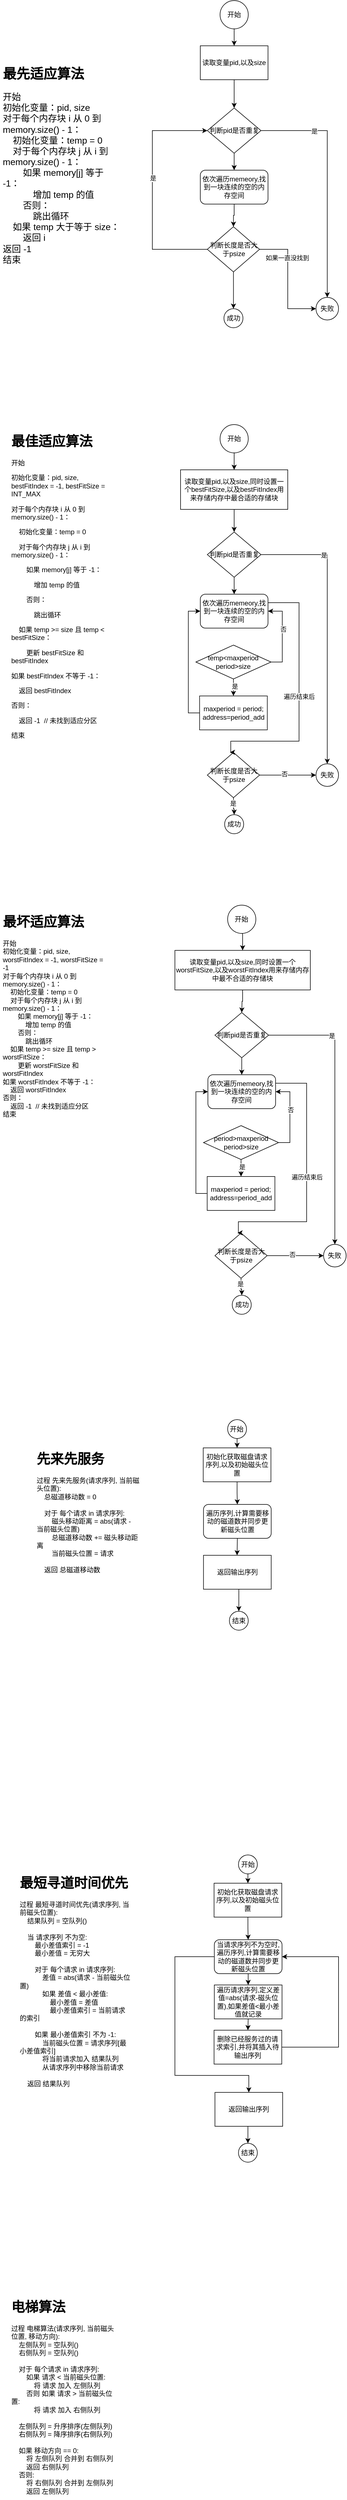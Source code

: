 <mxfile version="22.1.8" type="github">
  <diagram name="第 1 页" id="kE6YA1kqH45rm807MT5q">
    <mxGraphModel dx="1050" dy="565" grid="1" gridSize="10" guides="1" tooltips="1" connect="1" arrows="1" fold="1" page="1" pageScale="1" pageWidth="827" pageHeight="1169" math="0" shadow="0">
      <root>
        <mxCell id="0" />
        <mxCell id="1" parent="0" />
        <mxCell id="1HQhPPLRjaLAviWX8HrD-12" style="edgeStyle=orthogonalEdgeStyle;rounded=0;orthogonalLoop=1;jettySize=auto;html=1;exitX=0.5;exitY=1;exitDx=0;exitDy=0;entryX=0.5;entryY=0;entryDx=0;entryDy=0;" parent="1" source="1HQhPPLRjaLAviWX8HrD-3" target="1HQhPPLRjaLAviWX8HrD-5" edge="1">
          <mxGeometry relative="1" as="geometry" />
        </mxCell>
        <mxCell id="1HQhPPLRjaLAviWX8HrD-3" value="开始" style="ellipse;whiteSpace=wrap;html=1;aspect=fixed;" parent="1" vertex="1">
          <mxGeometry x="420" y="40" width="50" height="50" as="geometry" />
        </mxCell>
        <mxCell id="1HQhPPLRjaLAviWX8HrD-14" style="edgeStyle=orthogonalEdgeStyle;rounded=0;orthogonalLoop=1;jettySize=auto;html=1;exitX=1;exitY=0.5;exitDx=0;exitDy=0;entryX=0.5;entryY=0;entryDx=0;entryDy=0;" parent="1" source="1HQhPPLRjaLAviWX8HrD-16" target="1HQhPPLRjaLAviWX8HrD-8" edge="1">
          <mxGeometry relative="1" as="geometry">
            <mxPoint x="505" y="260" as="sourcePoint" />
          </mxGeometry>
        </mxCell>
        <mxCell id="1HQhPPLRjaLAviWX8HrD-15" value="是" style="edgeLabel;html=1;align=center;verticalAlign=middle;resizable=0;points=[];" parent="1HQhPPLRjaLAviWX8HrD-14" vertex="1" connectable="0">
          <mxGeometry x="-0.542" y="-1" relative="1" as="geometry">
            <mxPoint as="offset" />
          </mxGeometry>
        </mxCell>
        <mxCell id="1HQhPPLRjaLAviWX8HrD-13" style="edgeStyle=orthogonalEdgeStyle;rounded=0;orthogonalLoop=1;jettySize=auto;html=1;exitX=0.5;exitY=1;exitDx=0;exitDy=0;entryX=0.5;entryY=0;entryDx=0;entryDy=0;" parent="1" source="1HQhPPLRjaLAviWX8HrD-5" edge="1">
          <mxGeometry relative="1" as="geometry">
            <mxPoint x="445" y="230" as="targetPoint" />
          </mxGeometry>
        </mxCell>
        <mxCell id="1HQhPPLRjaLAviWX8HrD-5" value="读取变量pid,以及size" style="rounded=0;whiteSpace=wrap;html=1;" parent="1" vertex="1">
          <mxGeometry x="385" y="120" width="120" height="60" as="geometry" />
        </mxCell>
        <mxCell id="1HQhPPLRjaLAviWX8HrD-8" value="失败" style="ellipse;whiteSpace=wrap;html=1;aspect=fixed;" parent="1" vertex="1">
          <mxGeometry x="590" y="565" width="40" height="40" as="geometry" />
        </mxCell>
        <mxCell id="1HQhPPLRjaLAviWX8HrD-18" style="edgeStyle=orthogonalEdgeStyle;rounded=0;orthogonalLoop=1;jettySize=auto;html=1;exitX=0.5;exitY=1;exitDx=0;exitDy=0;entryX=0.5;entryY=0;entryDx=0;entryDy=0;" parent="1" source="1HQhPPLRjaLAviWX8HrD-16" target="1HQhPPLRjaLAviWX8HrD-17" edge="1">
          <mxGeometry relative="1" as="geometry" />
        </mxCell>
        <mxCell id="1HQhPPLRjaLAviWX8HrD-16" value="判断pid是否重复" style="rhombus;whiteSpace=wrap;html=1;" parent="1" vertex="1">
          <mxGeometry x="397.5" y="230" width="95" height="80" as="geometry" />
        </mxCell>
        <mxCell id="1HQhPPLRjaLAviWX8HrD-23" style="edgeStyle=orthogonalEdgeStyle;rounded=0;orthogonalLoop=1;jettySize=auto;html=1;exitX=0.5;exitY=1;exitDx=0;exitDy=0;entryX=0.5;entryY=0;entryDx=0;entryDy=0;" parent="1" source="1HQhPPLRjaLAviWX8HrD-17" target="1HQhPPLRjaLAviWX8HrD-19" edge="1">
          <mxGeometry relative="1" as="geometry" />
        </mxCell>
        <mxCell id="1HQhPPLRjaLAviWX8HrD-17" value="依次遍历memeory,找到一块连续的空的内存空间" style="rounded=1;whiteSpace=wrap;html=1;" parent="1" vertex="1">
          <mxGeometry x="385" y="340" width="120" height="60" as="geometry" />
        </mxCell>
        <mxCell id="1HQhPPLRjaLAviWX8HrD-20" style="edgeStyle=orthogonalEdgeStyle;rounded=0;orthogonalLoop=1;jettySize=auto;html=1;exitX=0;exitY=0.5;exitDx=0;exitDy=0;entryX=0;entryY=0.5;entryDx=0;entryDy=0;" parent="1" source="1HQhPPLRjaLAviWX8HrD-19" target="1HQhPPLRjaLAviWX8HrD-16" edge="1">
          <mxGeometry relative="1" as="geometry">
            <Array as="points">
              <mxPoint x="300" y="480" />
              <mxPoint x="300" y="270" />
            </Array>
          </mxGeometry>
        </mxCell>
        <mxCell id="1HQhPPLRjaLAviWX8HrD-22" value="是" style="edgeLabel;html=1;align=center;verticalAlign=middle;resizable=0;points=[];" parent="1HQhPPLRjaLAviWX8HrD-20" vertex="1" connectable="0">
          <mxGeometry x="0.104" y="-1" relative="1" as="geometry">
            <mxPoint as="offset" />
          </mxGeometry>
        </mxCell>
        <mxCell id="1HQhPPLRjaLAviWX8HrD-24" style="edgeStyle=orthogonalEdgeStyle;rounded=0;orthogonalLoop=1;jettySize=auto;html=1;exitX=0.5;exitY=1;exitDx=0;exitDy=0;" parent="1" source="1HQhPPLRjaLAviWX8HrD-19" target="1HQhPPLRjaLAviWX8HrD-25" edge="1">
          <mxGeometry relative="1" as="geometry">
            <mxPoint x="444" y="580" as="targetPoint" />
          </mxGeometry>
        </mxCell>
        <mxCell id="1HQhPPLRjaLAviWX8HrD-26" style="edgeStyle=orthogonalEdgeStyle;rounded=0;orthogonalLoop=1;jettySize=auto;html=1;exitX=1;exitY=0.5;exitDx=0;exitDy=0;entryX=0;entryY=0.5;entryDx=0;entryDy=0;" parent="1" source="1HQhPPLRjaLAviWX8HrD-19" target="1HQhPPLRjaLAviWX8HrD-8" edge="1">
          <mxGeometry relative="1" as="geometry" />
        </mxCell>
        <mxCell id="1HQhPPLRjaLAviWX8HrD-27" value="如果一直没找到" style="edgeLabel;html=1;align=center;verticalAlign=middle;resizable=0;points=[];" parent="1HQhPPLRjaLAviWX8HrD-26" vertex="1" connectable="0">
          <mxGeometry x="-0.366" y="-1" relative="1" as="geometry">
            <mxPoint as="offset" />
          </mxGeometry>
        </mxCell>
        <mxCell id="1HQhPPLRjaLAviWX8HrD-19" value="判断长度是否大于psize" style="rhombus;whiteSpace=wrap;html=1;" parent="1" vertex="1">
          <mxGeometry x="397.5" y="440" width="92.5" height="80" as="geometry" />
        </mxCell>
        <mxCell id="1HQhPPLRjaLAviWX8HrD-25" value="成功" style="ellipse;whiteSpace=wrap;html=1;aspect=fixed;" parent="1" vertex="1">
          <mxGeometry x="426.88" y="585" width="33.75" height="33.75" as="geometry" />
        </mxCell>
        <mxCell id="1HQhPPLRjaLAviWX8HrD-28" value="&lt;h1&gt;最先适应算法&lt;/h1&gt;&lt;div style=&quot;font-size: 16px;&quot;&gt;&lt;div style=&quot;&quot;&gt;&lt;font style=&quot;font-size: 16px;&quot;&gt;开始&lt;/font&gt;&lt;/div&gt;&lt;div style=&quot;&quot;&gt;&lt;font style=&quot;font-size: 16px;&quot;&gt;初始化变量：pid, size&lt;/font&gt;&lt;/div&gt;&lt;div style=&quot;&quot;&gt;&lt;font style=&quot;font-size: 16px;&quot;&gt;对于每个内存块 i 从 0 到 memory.size() - 1：&lt;/font&gt;&lt;/div&gt;&lt;div style=&quot;&quot;&gt;&lt;font style=&quot;font-size: 16px;&quot;&gt;&amp;nbsp; &amp;nbsp; 初始化变量：temp = 0&lt;/font&gt;&lt;/div&gt;&lt;div style=&quot;&quot;&gt;&lt;font style=&quot;font-size: 16px;&quot;&gt;&amp;nbsp; &amp;nbsp; 对于每个内存块 j 从 i 到 memory.size() - 1：&lt;/font&gt;&lt;/div&gt;&lt;div style=&quot;&quot;&gt;&lt;font style=&quot;font-size: 16px;&quot;&gt;&amp;nbsp; &amp;nbsp; &amp;nbsp; &amp;nbsp; 如果 memory[j] 等于 -1：&lt;/font&gt;&lt;/div&gt;&lt;div style=&quot;&quot;&gt;&lt;font style=&quot;font-size: 16px;&quot;&gt;&amp;nbsp; &amp;nbsp; &amp;nbsp; &amp;nbsp; &amp;nbsp; &amp;nbsp; 增加 temp 的值&lt;/font&gt;&lt;/div&gt;&lt;div style=&quot;&quot;&gt;&lt;font style=&quot;font-size: 16px;&quot;&gt;&amp;nbsp; &amp;nbsp; &amp;nbsp; &amp;nbsp; 否则：&lt;/font&gt;&lt;/div&gt;&lt;div style=&quot;&quot;&gt;&lt;font style=&quot;font-size: 16px;&quot;&gt;&amp;nbsp; &amp;nbsp; &amp;nbsp; &amp;nbsp; &amp;nbsp; &amp;nbsp; 跳出循环&lt;/font&gt;&lt;/div&gt;&lt;div style=&quot;&quot;&gt;&lt;font style=&quot;font-size: 16px;&quot;&gt;&amp;nbsp; &amp;nbsp; 如果 temp 大于等于 size：&lt;/font&gt;&lt;/div&gt;&lt;div style=&quot;&quot;&gt;&lt;font style=&quot;font-size: 16px;&quot;&gt;&amp;nbsp; &amp;nbsp; &amp;nbsp; &amp;nbsp; 返回 i&lt;/font&gt;&lt;/div&gt;&lt;div style=&quot;&quot;&gt;&lt;font style=&quot;font-size: 16px;&quot;&gt;返回 -1&lt;/font&gt;&lt;/div&gt;&lt;div style=&quot;&quot;&gt;&lt;font style=&quot;font-size: 16px;&quot;&gt;结束&lt;/font&gt;&lt;/div&gt;&lt;/div&gt;&lt;div style=&quot;font-size: 16px;&quot;&gt;&lt;br&gt;&lt;/div&gt;" style="text;html=1;strokeColor=none;fillColor=none;spacing=5;spacingTop=-20;whiteSpace=wrap;overflow=hidden;rounded=0;" parent="1" vertex="1">
          <mxGeometry x="30" y="150" width="220" height="390" as="geometry" />
        </mxCell>
        <mxCell id="mbZ_QFg-wYkAnnuhmmOM-2" value="&lt;h1&gt;最佳适应算法&lt;/h1&gt;&lt;p&gt;开始&lt;/p&gt;&lt;p&gt;初始化变量：pid, size, bestFitIndex = -1, bestFitSize = INT_MAX&lt;/p&gt;&lt;p&gt;对于每个内存块 i 从 0 到 memory.size() - 1：&lt;/p&gt;&lt;p&gt;&amp;nbsp; &amp;nbsp; 初始化变量：temp = 0&lt;/p&gt;&lt;p&gt;&amp;nbsp; &amp;nbsp; 对于每个内存块 j 从 i 到 memory.size() - 1：&lt;/p&gt;&lt;p&gt;&amp;nbsp; &amp;nbsp; &amp;nbsp; &amp;nbsp; 如果 memory[j] 等于 -1：&lt;/p&gt;&lt;p&gt;&amp;nbsp; &amp;nbsp; &amp;nbsp; &amp;nbsp; &amp;nbsp; &amp;nbsp; 增加 temp 的值&lt;/p&gt;&lt;p&gt;&amp;nbsp; &amp;nbsp; &amp;nbsp; &amp;nbsp; 否则：&lt;/p&gt;&lt;p&gt;&amp;nbsp; &amp;nbsp; &amp;nbsp; &amp;nbsp; &amp;nbsp; &amp;nbsp; 跳出循环&lt;/p&gt;&lt;p&gt;&amp;nbsp; &amp;nbsp; 如果 temp &amp;gt;= size 且 temp &amp;lt; bestFitSize：&lt;/p&gt;&lt;p&gt;&amp;nbsp; &amp;nbsp; &amp;nbsp; &amp;nbsp; 更新 bestFitSize 和 bestFitIndex&lt;/p&gt;&lt;p&gt;如果 bestFitIndex 不等于 -1：&lt;/p&gt;&lt;p&gt;&amp;nbsp; &amp;nbsp; 返回 bestFitIndex&lt;/p&gt;&lt;p&gt;否则：&lt;/p&gt;&lt;p&gt;&amp;nbsp; &amp;nbsp; 返回 -1&amp;nbsp; // 未找到适应分区&lt;/p&gt;&lt;p&gt;结束&lt;/p&gt;&lt;div&gt;&lt;br&gt;&lt;/div&gt;" style="text;html=1;strokeColor=none;fillColor=none;spacing=5;spacingTop=-20;whiteSpace=wrap;overflow=hidden;rounded=0;" vertex="1" parent="1">
          <mxGeometry x="45" y="800" width="190" height="580" as="geometry" />
        </mxCell>
        <mxCell id="mbZ_QFg-wYkAnnuhmmOM-3" style="edgeStyle=orthogonalEdgeStyle;rounded=0;orthogonalLoop=1;jettySize=auto;html=1;exitX=0.5;exitY=1;exitDx=0;exitDy=0;entryX=0.5;entryY=0;entryDx=0;entryDy=0;" edge="1" parent="1" source="mbZ_QFg-wYkAnnuhmmOM-4" target="mbZ_QFg-wYkAnnuhmmOM-8">
          <mxGeometry relative="1" as="geometry" />
        </mxCell>
        <mxCell id="mbZ_QFg-wYkAnnuhmmOM-4" value="开始" style="ellipse;whiteSpace=wrap;html=1;aspect=fixed;" vertex="1" parent="1">
          <mxGeometry x="420" y="790" width="50" height="50" as="geometry" />
        </mxCell>
        <mxCell id="mbZ_QFg-wYkAnnuhmmOM-5" style="edgeStyle=orthogonalEdgeStyle;rounded=0;orthogonalLoop=1;jettySize=auto;html=1;exitX=1;exitY=0.5;exitDx=0;exitDy=0;entryX=0.5;entryY=0;entryDx=0;entryDy=0;" edge="1" parent="1" source="mbZ_QFg-wYkAnnuhmmOM-11" target="mbZ_QFg-wYkAnnuhmmOM-9">
          <mxGeometry relative="1" as="geometry">
            <mxPoint x="505" y="1010" as="sourcePoint" />
          </mxGeometry>
        </mxCell>
        <mxCell id="mbZ_QFg-wYkAnnuhmmOM-6" value="是" style="edgeLabel;html=1;align=center;verticalAlign=middle;resizable=0;points=[];" vertex="1" connectable="0" parent="mbZ_QFg-wYkAnnuhmmOM-5">
          <mxGeometry x="-0.542" y="-1" relative="1" as="geometry">
            <mxPoint as="offset" />
          </mxGeometry>
        </mxCell>
        <mxCell id="mbZ_QFg-wYkAnnuhmmOM-7" style="edgeStyle=orthogonalEdgeStyle;rounded=0;orthogonalLoop=1;jettySize=auto;html=1;exitX=0.5;exitY=1;exitDx=0;exitDy=0;entryX=0.5;entryY=0;entryDx=0;entryDy=0;" edge="1" parent="1" source="mbZ_QFg-wYkAnnuhmmOM-8">
          <mxGeometry relative="1" as="geometry">
            <mxPoint x="445" y="980" as="targetPoint" />
          </mxGeometry>
        </mxCell>
        <mxCell id="mbZ_QFg-wYkAnnuhmmOM-8" value="读取变量pid,以及size,同时设置一个bestFitSize,以及bestFitIndex用来存储内存中最合适的存储块" style="rounded=0;whiteSpace=wrap;html=1;" vertex="1" parent="1">
          <mxGeometry x="350" y="870" width="190" height="70" as="geometry" />
        </mxCell>
        <mxCell id="mbZ_QFg-wYkAnnuhmmOM-9" value="失败" style="ellipse;whiteSpace=wrap;html=1;aspect=fixed;" vertex="1" parent="1">
          <mxGeometry x="590" y="1390" width="40" height="40" as="geometry" />
        </mxCell>
        <mxCell id="mbZ_QFg-wYkAnnuhmmOM-10" style="edgeStyle=orthogonalEdgeStyle;rounded=0;orthogonalLoop=1;jettySize=auto;html=1;exitX=0.5;exitY=1;exitDx=0;exitDy=0;entryX=0.5;entryY=0;entryDx=0;entryDy=0;" edge="1" parent="1" source="mbZ_QFg-wYkAnnuhmmOM-11" target="mbZ_QFg-wYkAnnuhmmOM-13">
          <mxGeometry relative="1" as="geometry" />
        </mxCell>
        <mxCell id="mbZ_QFg-wYkAnnuhmmOM-11" value="判断pid是否重复" style="rhombus;whiteSpace=wrap;html=1;" vertex="1" parent="1">
          <mxGeometry x="397.5" y="980" width="95" height="80" as="geometry" />
        </mxCell>
        <mxCell id="mbZ_QFg-wYkAnnuhmmOM-13" value="依次遍历memeory,找到一块连续的空的内存空间" style="rounded=1;whiteSpace=wrap;html=1;" vertex="1" parent="1">
          <mxGeometry x="385" y="1090" width="120" height="60" as="geometry" />
        </mxCell>
        <mxCell id="mbZ_QFg-wYkAnnuhmmOM-16" style="edgeStyle=orthogonalEdgeStyle;rounded=0;orthogonalLoop=1;jettySize=auto;html=1;exitX=0.5;exitY=1;exitDx=0;exitDy=0;" edge="1" parent="1" source="mbZ_QFg-wYkAnnuhmmOM-19" target="mbZ_QFg-wYkAnnuhmmOM-20">
          <mxGeometry relative="1" as="geometry">
            <mxPoint x="444" y="1405" as="targetPoint" />
          </mxGeometry>
        </mxCell>
        <mxCell id="mbZ_QFg-wYkAnnuhmmOM-35" value="是" style="edgeLabel;html=1;align=center;verticalAlign=middle;resizable=0;points=[];" vertex="1" connectable="0" parent="mbZ_QFg-wYkAnnuhmmOM-16">
          <mxGeometry x="-0.36" y="-1" relative="1" as="geometry">
            <mxPoint as="offset" />
          </mxGeometry>
        </mxCell>
        <mxCell id="mbZ_QFg-wYkAnnuhmmOM-17" style="edgeStyle=orthogonalEdgeStyle;rounded=0;orthogonalLoop=1;jettySize=auto;html=1;exitX=1;exitY=0.5;exitDx=0;exitDy=0;entryX=0;entryY=0.5;entryDx=0;entryDy=0;" edge="1" parent="1" source="mbZ_QFg-wYkAnnuhmmOM-19" target="mbZ_QFg-wYkAnnuhmmOM-9">
          <mxGeometry relative="1" as="geometry" />
        </mxCell>
        <mxCell id="mbZ_QFg-wYkAnnuhmmOM-34" value="否" style="edgeLabel;html=1;align=center;verticalAlign=middle;resizable=0;points=[];" vertex="1" connectable="0" parent="mbZ_QFg-wYkAnnuhmmOM-17">
          <mxGeometry x="-0.124" y="2" relative="1" as="geometry">
            <mxPoint as="offset" />
          </mxGeometry>
        </mxCell>
        <mxCell id="mbZ_QFg-wYkAnnuhmmOM-19" value="判断长度是否大于psize" style="rhombus;whiteSpace=wrap;html=1;" vertex="1" parent="1">
          <mxGeometry x="397.5" y="1370" width="92.5" height="80" as="geometry" />
        </mxCell>
        <mxCell id="mbZ_QFg-wYkAnnuhmmOM-20" value="成功" style="ellipse;whiteSpace=wrap;html=1;aspect=fixed;" vertex="1" parent="1">
          <mxGeometry x="428.12" y="1480" width="33.75" height="33.75" as="geometry" />
        </mxCell>
        <mxCell id="mbZ_QFg-wYkAnnuhmmOM-25" style="edgeStyle=orthogonalEdgeStyle;rounded=0;orthogonalLoop=1;jettySize=auto;html=1;exitX=0.5;exitY=1;exitDx=0;exitDy=0;entryX=0.5;entryY=0;entryDx=0;entryDy=0;" edge="1" parent="1" source="mbZ_QFg-wYkAnnuhmmOM-21" target="mbZ_QFg-wYkAnnuhmmOM-23">
          <mxGeometry relative="1" as="geometry" />
        </mxCell>
        <mxCell id="mbZ_QFg-wYkAnnuhmmOM-27" value="是" style="edgeLabel;html=1;align=center;verticalAlign=middle;resizable=0;points=[];" vertex="1" connectable="0" parent="mbZ_QFg-wYkAnnuhmmOM-25">
          <mxGeometry x="-0.147" y="2" relative="1" as="geometry">
            <mxPoint as="offset" />
          </mxGeometry>
        </mxCell>
        <mxCell id="mbZ_QFg-wYkAnnuhmmOM-28" style="edgeStyle=orthogonalEdgeStyle;rounded=0;orthogonalLoop=1;jettySize=auto;html=1;exitX=1;exitY=0.5;exitDx=0;exitDy=0;entryX=1;entryY=0.5;entryDx=0;entryDy=0;" edge="1" parent="1" source="mbZ_QFg-wYkAnnuhmmOM-21" target="mbZ_QFg-wYkAnnuhmmOM-13">
          <mxGeometry relative="1" as="geometry" />
        </mxCell>
        <mxCell id="mbZ_QFg-wYkAnnuhmmOM-29" value="否" style="edgeLabel;html=1;align=center;verticalAlign=middle;resizable=0;points=[];" vertex="1" connectable="0" parent="mbZ_QFg-wYkAnnuhmmOM-28">
          <mxGeometry x="0.156" y="-1" relative="1" as="geometry">
            <mxPoint as="offset" />
          </mxGeometry>
        </mxCell>
        <mxCell id="mbZ_QFg-wYkAnnuhmmOM-21" value="temp&amp;lt;maxperiod&lt;br&gt;period&amp;gt;size" style="rhombus;whiteSpace=wrap;html=1;" vertex="1" parent="1">
          <mxGeometry x="377.2" y="1180" width="133.12" height="60" as="geometry" />
        </mxCell>
        <mxCell id="mbZ_QFg-wYkAnnuhmmOM-26" style="edgeStyle=orthogonalEdgeStyle;rounded=0;orthogonalLoop=1;jettySize=auto;html=1;exitX=0;exitY=0.5;exitDx=0;exitDy=0;entryX=0;entryY=0.5;entryDx=0;entryDy=0;" edge="1" parent="1" source="mbZ_QFg-wYkAnnuhmmOM-23" target="mbZ_QFg-wYkAnnuhmmOM-13">
          <mxGeometry relative="1" as="geometry" />
        </mxCell>
        <mxCell id="mbZ_QFg-wYkAnnuhmmOM-23" value="maxperiod = period;&lt;br&gt;address=period_add" style="rounded=0;whiteSpace=wrap;html=1;" vertex="1" parent="1">
          <mxGeometry x="383.75" y="1270" width="120" height="60" as="geometry" />
        </mxCell>
        <mxCell id="mbZ_QFg-wYkAnnuhmmOM-30" style="edgeStyle=orthogonalEdgeStyle;rounded=0;orthogonalLoop=1;jettySize=auto;html=1;exitX=1;exitY=0.25;exitDx=0;exitDy=0;entryX=0.433;entryY=-0.002;entryDx=0;entryDy=0;entryPerimeter=0;" edge="1" parent="1" source="mbZ_QFg-wYkAnnuhmmOM-13" target="mbZ_QFg-wYkAnnuhmmOM-19">
          <mxGeometry relative="1" as="geometry">
            <Array as="points">
              <mxPoint x="560" y="1105" />
              <mxPoint x="560" y="1350" />
              <mxPoint x="439" y="1350" />
            </Array>
          </mxGeometry>
        </mxCell>
        <mxCell id="mbZ_QFg-wYkAnnuhmmOM-31" value="遍历结束后" style="edgeLabel;html=1;align=center;verticalAlign=middle;resizable=0;points=[];" vertex="1" connectable="0" parent="mbZ_QFg-wYkAnnuhmmOM-30">
          <mxGeometry x="-0.003" relative="1" as="geometry">
            <mxPoint as="offset" />
          </mxGeometry>
        </mxCell>
        <mxCell id="mbZ_QFg-wYkAnnuhmmOM-37" value="&lt;h1&gt;最坏适应算法&lt;/h1&gt;&lt;div&gt;&lt;div&gt;开始&lt;/div&gt;&lt;div&gt;初始化变量：pid, size, worstFitIndex = -1, worstFitSize = -1&lt;/div&gt;&lt;div&gt;对于每个内存块 i 从 0 到 memory.size() - 1：&lt;/div&gt;&lt;div&gt;&amp;nbsp; &amp;nbsp; 初始化变量：temp = 0&lt;/div&gt;&lt;div&gt;&amp;nbsp; &amp;nbsp; 对于每个内存块 j 从 i 到 memory.size() - 1：&lt;/div&gt;&lt;div&gt;&amp;nbsp; &amp;nbsp; &amp;nbsp; &amp;nbsp; 如果 memory[j] 等于 -1：&lt;/div&gt;&lt;div&gt;&amp;nbsp; &amp;nbsp; &amp;nbsp; &amp;nbsp; &amp;nbsp; &amp;nbsp; 增加 temp 的值&lt;/div&gt;&lt;div&gt;&amp;nbsp; &amp;nbsp; &amp;nbsp; &amp;nbsp; 否则：&lt;/div&gt;&lt;div&gt;&amp;nbsp; &amp;nbsp; &amp;nbsp; &amp;nbsp; &amp;nbsp; &amp;nbsp; 跳出循环&lt;/div&gt;&lt;div&gt;&amp;nbsp; &amp;nbsp; 如果 temp &amp;gt;= size 且 temp &amp;gt; worstFitSize：&lt;/div&gt;&lt;div&gt;&amp;nbsp; &amp;nbsp; &amp;nbsp; &amp;nbsp; 更新 worstFitSize 和 worstFitIndex&lt;/div&gt;&lt;div&gt;如果 worstFitIndex 不等于 -1：&lt;/div&gt;&lt;div&gt;&amp;nbsp; &amp;nbsp; 返回 worstFitIndex&lt;/div&gt;&lt;div&gt;否则：&lt;/div&gt;&lt;div&gt;&amp;nbsp; &amp;nbsp; 返回 -1&amp;nbsp; // 未找到适应分区&lt;/div&gt;&lt;div&gt;结束&lt;/div&gt;&lt;/div&gt;&lt;div&gt;&lt;br&gt;&lt;/div&gt;" style="text;html=1;strokeColor=none;fillColor=none;spacing=5;spacingTop=-20;whiteSpace=wrap;overflow=hidden;rounded=0;" vertex="1" parent="1">
          <mxGeometry x="30" y="1650" width="190" height="380" as="geometry" />
        </mxCell>
        <mxCell id="mbZ_QFg-wYkAnnuhmmOM-38" style="edgeStyle=orthogonalEdgeStyle;rounded=0;orthogonalLoop=1;jettySize=auto;html=1;exitX=0.5;exitY=1;exitDx=0;exitDy=0;entryX=0.5;entryY=0;entryDx=0;entryDy=0;" edge="1" parent="1" source="mbZ_QFg-wYkAnnuhmmOM-39" target="mbZ_QFg-wYkAnnuhmmOM-43">
          <mxGeometry relative="1" as="geometry" />
        </mxCell>
        <mxCell id="mbZ_QFg-wYkAnnuhmmOM-39" value="开始" style="ellipse;whiteSpace=wrap;html=1;aspect=fixed;" vertex="1" parent="1">
          <mxGeometry x="433.46" y="1640" width="50" height="50" as="geometry" />
        </mxCell>
        <mxCell id="mbZ_QFg-wYkAnnuhmmOM-40" style="edgeStyle=orthogonalEdgeStyle;rounded=0;orthogonalLoop=1;jettySize=auto;html=1;exitX=1;exitY=0.5;exitDx=0;exitDy=0;entryX=0.5;entryY=0;entryDx=0;entryDy=0;" edge="1" parent="1" source="mbZ_QFg-wYkAnnuhmmOM-46" target="mbZ_QFg-wYkAnnuhmmOM-44">
          <mxGeometry relative="1" as="geometry">
            <mxPoint x="518.46" y="1860" as="sourcePoint" />
          </mxGeometry>
        </mxCell>
        <mxCell id="mbZ_QFg-wYkAnnuhmmOM-41" value="是" style="edgeLabel;html=1;align=center;verticalAlign=middle;resizable=0;points=[];" vertex="1" connectable="0" parent="mbZ_QFg-wYkAnnuhmmOM-40">
          <mxGeometry x="-0.542" y="-1" relative="1" as="geometry">
            <mxPoint as="offset" />
          </mxGeometry>
        </mxCell>
        <mxCell id="mbZ_QFg-wYkAnnuhmmOM-42" style="edgeStyle=orthogonalEdgeStyle;rounded=0;orthogonalLoop=1;jettySize=auto;html=1;exitX=0.5;exitY=1;exitDx=0;exitDy=0;entryX=0.5;entryY=0;entryDx=0;entryDy=0;" edge="1" parent="1" source="mbZ_QFg-wYkAnnuhmmOM-43">
          <mxGeometry relative="1" as="geometry">
            <mxPoint x="458.46" y="1830" as="targetPoint" />
          </mxGeometry>
        </mxCell>
        <mxCell id="mbZ_QFg-wYkAnnuhmmOM-43" value="读取变量pid,以及size,同时设置一个worstFitSize,以及worstFitIndex用来存储内存中最不合适的存储块" style="rounded=0;whiteSpace=wrap;html=1;" vertex="1" parent="1">
          <mxGeometry x="340" y="1720" width="240" height="70" as="geometry" />
        </mxCell>
        <mxCell id="mbZ_QFg-wYkAnnuhmmOM-44" value="失败" style="ellipse;whiteSpace=wrap;html=1;aspect=fixed;" vertex="1" parent="1">
          <mxGeometry x="603.46" y="2240" width="40" height="40" as="geometry" />
        </mxCell>
        <mxCell id="mbZ_QFg-wYkAnnuhmmOM-45" style="edgeStyle=orthogonalEdgeStyle;rounded=0;orthogonalLoop=1;jettySize=auto;html=1;exitX=0.5;exitY=1;exitDx=0;exitDy=0;entryX=0.5;entryY=0;entryDx=0;entryDy=0;" edge="1" parent="1" source="mbZ_QFg-wYkAnnuhmmOM-46" target="mbZ_QFg-wYkAnnuhmmOM-47">
          <mxGeometry relative="1" as="geometry" />
        </mxCell>
        <mxCell id="mbZ_QFg-wYkAnnuhmmOM-46" value="判断pid是否重复" style="rhombus;whiteSpace=wrap;html=1;" vertex="1" parent="1">
          <mxGeometry x="410.96" y="1830" width="95" height="80" as="geometry" />
        </mxCell>
        <mxCell id="mbZ_QFg-wYkAnnuhmmOM-47" value="依次遍历memeory,找到一块连续的空的内存空间" style="rounded=1;whiteSpace=wrap;html=1;" vertex="1" parent="1">
          <mxGeometry x="398.46" y="1940" width="120" height="60" as="geometry" />
        </mxCell>
        <mxCell id="mbZ_QFg-wYkAnnuhmmOM-48" style="edgeStyle=orthogonalEdgeStyle;rounded=0;orthogonalLoop=1;jettySize=auto;html=1;exitX=0.5;exitY=1;exitDx=0;exitDy=0;" edge="1" parent="1" source="mbZ_QFg-wYkAnnuhmmOM-52" target="mbZ_QFg-wYkAnnuhmmOM-53">
          <mxGeometry relative="1" as="geometry">
            <mxPoint x="457.46" y="2255" as="targetPoint" />
          </mxGeometry>
        </mxCell>
        <mxCell id="mbZ_QFg-wYkAnnuhmmOM-49" value="是" style="edgeLabel;html=1;align=center;verticalAlign=middle;resizable=0;points=[];" vertex="1" connectable="0" parent="mbZ_QFg-wYkAnnuhmmOM-48">
          <mxGeometry x="-0.36" y="-1" relative="1" as="geometry">
            <mxPoint as="offset" />
          </mxGeometry>
        </mxCell>
        <mxCell id="mbZ_QFg-wYkAnnuhmmOM-50" style="edgeStyle=orthogonalEdgeStyle;rounded=0;orthogonalLoop=1;jettySize=auto;html=1;exitX=1;exitY=0.5;exitDx=0;exitDy=0;entryX=0;entryY=0.5;entryDx=0;entryDy=0;" edge="1" parent="1" source="mbZ_QFg-wYkAnnuhmmOM-52" target="mbZ_QFg-wYkAnnuhmmOM-44">
          <mxGeometry relative="1" as="geometry" />
        </mxCell>
        <mxCell id="mbZ_QFg-wYkAnnuhmmOM-51" value="否" style="edgeLabel;html=1;align=center;verticalAlign=middle;resizable=0;points=[];" vertex="1" connectable="0" parent="mbZ_QFg-wYkAnnuhmmOM-50">
          <mxGeometry x="-0.124" y="2" relative="1" as="geometry">
            <mxPoint as="offset" />
          </mxGeometry>
        </mxCell>
        <mxCell id="mbZ_QFg-wYkAnnuhmmOM-52" value="判断长度是否大于psize" style="rhombus;whiteSpace=wrap;html=1;" vertex="1" parent="1">
          <mxGeometry x="410.96" y="2220" width="92.5" height="80" as="geometry" />
        </mxCell>
        <mxCell id="mbZ_QFg-wYkAnnuhmmOM-53" value="成功" style="ellipse;whiteSpace=wrap;html=1;aspect=fixed;" vertex="1" parent="1">
          <mxGeometry x="441.58" y="2330" width="33.75" height="33.75" as="geometry" />
        </mxCell>
        <mxCell id="mbZ_QFg-wYkAnnuhmmOM-54" style="edgeStyle=orthogonalEdgeStyle;rounded=0;orthogonalLoop=1;jettySize=auto;html=1;exitX=0.5;exitY=1;exitDx=0;exitDy=0;entryX=0.5;entryY=0;entryDx=0;entryDy=0;" edge="1" parent="1" source="mbZ_QFg-wYkAnnuhmmOM-58" target="mbZ_QFg-wYkAnnuhmmOM-60">
          <mxGeometry relative="1" as="geometry" />
        </mxCell>
        <mxCell id="mbZ_QFg-wYkAnnuhmmOM-55" value="是" style="edgeLabel;html=1;align=center;verticalAlign=middle;resizable=0;points=[];" vertex="1" connectable="0" parent="mbZ_QFg-wYkAnnuhmmOM-54">
          <mxGeometry x="-0.147" y="2" relative="1" as="geometry">
            <mxPoint as="offset" />
          </mxGeometry>
        </mxCell>
        <mxCell id="mbZ_QFg-wYkAnnuhmmOM-56" style="edgeStyle=orthogonalEdgeStyle;rounded=0;orthogonalLoop=1;jettySize=auto;html=1;exitX=1;exitY=0.5;exitDx=0;exitDy=0;entryX=1;entryY=0.5;entryDx=0;entryDy=0;" edge="1" parent="1" source="mbZ_QFg-wYkAnnuhmmOM-58" target="mbZ_QFg-wYkAnnuhmmOM-47">
          <mxGeometry relative="1" as="geometry" />
        </mxCell>
        <mxCell id="mbZ_QFg-wYkAnnuhmmOM-57" value="否" style="edgeLabel;html=1;align=center;verticalAlign=middle;resizable=0;points=[];" vertex="1" connectable="0" parent="mbZ_QFg-wYkAnnuhmmOM-56">
          <mxGeometry x="0.156" y="-1" relative="1" as="geometry">
            <mxPoint as="offset" />
          </mxGeometry>
        </mxCell>
        <mxCell id="mbZ_QFg-wYkAnnuhmmOM-58" value="period&amp;gt;maxperiod&lt;br&gt;period&amp;gt;size" style="rhombus;whiteSpace=wrap;html=1;" vertex="1" parent="1">
          <mxGeometry x="390.66" y="2030" width="133.12" height="60" as="geometry" />
        </mxCell>
        <mxCell id="mbZ_QFg-wYkAnnuhmmOM-59" style="edgeStyle=orthogonalEdgeStyle;rounded=0;orthogonalLoop=1;jettySize=auto;html=1;exitX=0;exitY=0.5;exitDx=0;exitDy=0;entryX=0;entryY=0.5;entryDx=0;entryDy=0;" edge="1" parent="1" source="mbZ_QFg-wYkAnnuhmmOM-60" target="mbZ_QFg-wYkAnnuhmmOM-47">
          <mxGeometry relative="1" as="geometry" />
        </mxCell>
        <mxCell id="mbZ_QFg-wYkAnnuhmmOM-60" value="maxperiod = period;&lt;br&gt;address=period_add" style="rounded=0;whiteSpace=wrap;html=1;" vertex="1" parent="1">
          <mxGeometry x="397.21" y="2120" width="120" height="60" as="geometry" />
        </mxCell>
        <mxCell id="mbZ_QFg-wYkAnnuhmmOM-61" style="edgeStyle=orthogonalEdgeStyle;rounded=0;orthogonalLoop=1;jettySize=auto;html=1;exitX=1;exitY=0.25;exitDx=0;exitDy=0;entryX=0.433;entryY=-0.002;entryDx=0;entryDy=0;entryPerimeter=0;" edge="1" parent="1" source="mbZ_QFg-wYkAnnuhmmOM-47" target="mbZ_QFg-wYkAnnuhmmOM-52">
          <mxGeometry relative="1" as="geometry">
            <Array as="points">
              <mxPoint x="573.46" y="1955" />
              <mxPoint x="573.46" y="2200" />
              <mxPoint x="452.46" y="2200" />
            </Array>
          </mxGeometry>
        </mxCell>
        <mxCell id="mbZ_QFg-wYkAnnuhmmOM-62" value="遍历结束后" style="edgeLabel;html=1;align=center;verticalAlign=middle;resizable=0;points=[];" vertex="1" connectable="0" parent="mbZ_QFg-wYkAnnuhmmOM-61">
          <mxGeometry x="-0.003" relative="1" as="geometry">
            <mxPoint as="offset" />
          </mxGeometry>
        </mxCell>
        <mxCell id="mbZ_QFg-wYkAnnuhmmOM-63" value="&lt;h1&gt;最短寻道时间优先&lt;/h1&gt;&lt;div&gt;&lt;div&gt;过程 最短寻道时间优先(请求序列, 当前磁头位置):&lt;/div&gt;&lt;div&gt;&amp;nbsp; &amp;nbsp; 结果队列 = 空队列()&lt;/div&gt;&lt;div&gt;&lt;br&gt;&lt;/div&gt;&lt;div&gt;&amp;nbsp; &amp;nbsp; 当 请求序列 不为空:&lt;/div&gt;&lt;div&gt;&amp;nbsp; &amp;nbsp; &amp;nbsp; &amp;nbsp; 最小差值索引 = -1&lt;/div&gt;&lt;div&gt;&amp;nbsp; &amp;nbsp; &amp;nbsp; &amp;nbsp; 最小差值 = 无穷大&lt;/div&gt;&lt;div&gt;&lt;br&gt;&lt;/div&gt;&lt;div&gt;&amp;nbsp; &amp;nbsp; &amp;nbsp; &amp;nbsp; 对于 每个请求 in 请求序列:&lt;/div&gt;&lt;div&gt;&amp;nbsp; &amp;nbsp; &amp;nbsp; &amp;nbsp; &amp;nbsp; &amp;nbsp; 差值 = abs(请求 - 当前磁头位置)&lt;/div&gt;&lt;div&gt;&amp;nbsp; &amp;nbsp; &amp;nbsp; &amp;nbsp; &amp;nbsp; &amp;nbsp; 如果 差值 &amp;lt; 最小差值:&lt;/div&gt;&lt;div&gt;&amp;nbsp; &amp;nbsp; &amp;nbsp; &amp;nbsp; &amp;nbsp; &amp;nbsp; &amp;nbsp; &amp;nbsp; 最小差值 = 差值&lt;/div&gt;&lt;div&gt;&amp;nbsp; &amp;nbsp; &amp;nbsp; &amp;nbsp; &amp;nbsp; &amp;nbsp; &amp;nbsp; &amp;nbsp; 最小差值索引 = 当前请求的索引&lt;/div&gt;&lt;div&gt;&lt;br&gt;&lt;/div&gt;&lt;div&gt;&amp;nbsp; &amp;nbsp; &amp;nbsp; &amp;nbsp; 如果 最小差值索引 不为 -1:&lt;/div&gt;&lt;div&gt;&amp;nbsp; &amp;nbsp; &amp;nbsp; &amp;nbsp; &amp;nbsp; &amp;nbsp; 当前磁头位置 = 请求序列[最小差值索引]&lt;/div&gt;&lt;div&gt;&amp;nbsp; &amp;nbsp; &amp;nbsp; &amp;nbsp; &amp;nbsp; &amp;nbsp; 将当前请求加入 结果队列&lt;/div&gt;&lt;div&gt;&amp;nbsp; &amp;nbsp; &amp;nbsp; &amp;nbsp; &amp;nbsp; &amp;nbsp; 从请求序列中移除当前请求&lt;/div&gt;&lt;div&gt;&lt;br&gt;&lt;/div&gt;&lt;div&gt;&amp;nbsp; &amp;nbsp; 返回 结果队列&lt;/div&gt;&lt;/div&gt;&lt;div&gt;&lt;br&gt;&lt;/div&gt;&lt;div&gt;&lt;br&gt;&lt;/div&gt;" style="text;html=1;strokeColor=none;fillColor=none;spacing=5;spacingTop=-20;whiteSpace=wrap;overflow=hidden;rounded=0;" vertex="1" parent="1">
          <mxGeometry x="60" y="3350" width="205" height="400" as="geometry" />
        </mxCell>
        <mxCell id="mbZ_QFg-wYkAnnuhmmOM-70" style="edgeStyle=orthogonalEdgeStyle;rounded=0;orthogonalLoop=1;jettySize=auto;html=1;exitX=0.5;exitY=1;exitDx=0;exitDy=0;entryX=0.5;entryY=0;entryDx=0;entryDy=0;" edge="1" parent="1" source="mbZ_QFg-wYkAnnuhmmOM-64" target="mbZ_QFg-wYkAnnuhmmOM-65">
          <mxGeometry relative="1" as="geometry" />
        </mxCell>
        <mxCell id="mbZ_QFg-wYkAnnuhmmOM-64" value="开始" style="ellipse;whiteSpace=wrap;html=1;aspect=fixed;" vertex="1" parent="1">
          <mxGeometry x="433.46" y="2550" width="33.46" height="33.46" as="geometry" />
        </mxCell>
        <mxCell id="mbZ_QFg-wYkAnnuhmmOM-71" style="edgeStyle=orthogonalEdgeStyle;rounded=0;orthogonalLoop=1;jettySize=auto;html=1;exitX=0.5;exitY=1;exitDx=0;exitDy=0;entryX=0.5;entryY=0;entryDx=0;entryDy=0;" edge="1" parent="1" source="mbZ_QFg-wYkAnnuhmmOM-65" target="mbZ_QFg-wYkAnnuhmmOM-66">
          <mxGeometry relative="1" as="geometry" />
        </mxCell>
        <mxCell id="mbZ_QFg-wYkAnnuhmmOM-65" value="初始化获取磁盘请求序列,以及初始磁头位置" style="rounded=0;whiteSpace=wrap;html=1;" vertex="1" parent="1">
          <mxGeometry x="390.19" y="2600" width="120" height="60" as="geometry" />
        </mxCell>
        <mxCell id="mbZ_QFg-wYkAnnuhmmOM-72" style="edgeStyle=orthogonalEdgeStyle;rounded=0;orthogonalLoop=1;jettySize=auto;html=1;exitX=0.5;exitY=1;exitDx=0;exitDy=0;entryX=0.5;entryY=0;entryDx=0;entryDy=0;" edge="1" parent="1" source="mbZ_QFg-wYkAnnuhmmOM-66">
          <mxGeometry relative="1" as="geometry">
            <mxPoint x="450.19" y="2790" as="targetPoint" />
          </mxGeometry>
        </mxCell>
        <mxCell id="mbZ_QFg-wYkAnnuhmmOM-66" value="遍历序列,计算需要移动的磁道数并同步更新磁头位置" style="rounded=1;whiteSpace=wrap;html=1;" vertex="1" parent="1">
          <mxGeometry x="390.66" y="2700" width="120" height="60" as="geometry" />
        </mxCell>
        <mxCell id="mbZ_QFg-wYkAnnuhmmOM-78" style="edgeStyle=orthogonalEdgeStyle;rounded=0;orthogonalLoop=1;jettySize=auto;html=1;exitX=0.5;exitY=1;exitDx=0;exitDy=0;entryX=0.5;entryY=0;entryDx=0;entryDy=0;" edge="1" parent="1" source="mbZ_QFg-wYkAnnuhmmOM-75" target="mbZ_QFg-wYkAnnuhmmOM-77">
          <mxGeometry relative="1" as="geometry" />
        </mxCell>
        <mxCell id="mbZ_QFg-wYkAnnuhmmOM-75" value="返回输出序列" style="rounded=0;whiteSpace=wrap;html=1;" vertex="1" parent="1">
          <mxGeometry x="390.66" y="2790" width="120" height="60" as="geometry" />
        </mxCell>
        <mxCell id="mbZ_QFg-wYkAnnuhmmOM-77" value="结束" style="ellipse;whiteSpace=wrap;html=1;aspect=fixed;" vertex="1" parent="1">
          <mxGeometry x="436.54" y="2889" width="33.46" height="33.46" as="geometry" />
        </mxCell>
        <mxCell id="mbZ_QFg-wYkAnnuhmmOM-79" value="&lt;h1&gt;先来先服务&lt;/h1&gt;&lt;div&gt;&lt;div&gt;过程 先来先服务(请求序列, 当前磁头位置):&lt;/div&gt;&lt;div&gt;&amp;nbsp; &amp;nbsp; 总磁道移动数 = 0&lt;/div&gt;&lt;div&gt;&lt;br&gt;&lt;/div&gt;&lt;div&gt;&amp;nbsp; &amp;nbsp; 对于 每个请求 in 请求序列:&lt;/div&gt;&lt;div&gt;&amp;nbsp; &amp;nbsp; &amp;nbsp; &amp;nbsp; 磁头移动距离 = abs(请求 - 当前磁头位置)&lt;/div&gt;&lt;div&gt;&amp;nbsp; &amp;nbsp; &amp;nbsp; &amp;nbsp; 总磁道移动数 += 磁头移动距离&lt;/div&gt;&lt;div&gt;&amp;nbsp; &amp;nbsp; &amp;nbsp; &amp;nbsp; 当前磁头位置 = 请求&lt;/div&gt;&lt;div&gt;&lt;br&gt;&lt;/div&gt;&lt;div&gt;&amp;nbsp; &amp;nbsp; 返回 总磁道移动数&lt;/div&gt;&lt;/div&gt;&lt;div&gt;&lt;br&gt;&lt;/div&gt;" style="text;html=1;strokeColor=none;fillColor=none;spacing=5;spacingTop=-20;whiteSpace=wrap;overflow=hidden;rounded=0;" vertex="1" parent="1">
          <mxGeometry x="90" y="2600" width="190" height="240" as="geometry" />
        </mxCell>
        <mxCell id="mbZ_QFg-wYkAnnuhmmOM-92" style="edgeStyle=orthogonalEdgeStyle;rounded=0;orthogonalLoop=1;jettySize=auto;html=1;exitX=0.5;exitY=1;exitDx=0;exitDy=0;entryX=0.5;entryY=0;entryDx=0;entryDy=0;" edge="1" parent="1" source="mbZ_QFg-wYkAnnuhmmOM-93" target="mbZ_QFg-wYkAnnuhmmOM-95">
          <mxGeometry relative="1" as="geometry" />
        </mxCell>
        <mxCell id="mbZ_QFg-wYkAnnuhmmOM-93" value="开始" style="ellipse;whiteSpace=wrap;html=1;aspect=fixed;" vertex="1" parent="1">
          <mxGeometry x="452.65" y="3320" width="33.46" height="33.46" as="geometry" />
        </mxCell>
        <mxCell id="mbZ_QFg-wYkAnnuhmmOM-94" style="edgeStyle=orthogonalEdgeStyle;rounded=0;orthogonalLoop=1;jettySize=auto;html=1;exitX=0.5;exitY=1;exitDx=0;exitDy=0;entryX=0.5;entryY=0;entryDx=0;entryDy=0;" edge="1" parent="1" source="mbZ_QFg-wYkAnnuhmmOM-95" target="mbZ_QFg-wYkAnnuhmmOM-98">
          <mxGeometry relative="1" as="geometry" />
        </mxCell>
        <mxCell id="mbZ_QFg-wYkAnnuhmmOM-95" value="初始化获取磁盘请求序列,以及初始磁头位置" style="rounded=0;whiteSpace=wrap;html=1;" vertex="1" parent="1">
          <mxGeometry x="409.38" y="3370" width="120" height="60" as="geometry" />
        </mxCell>
        <mxCell id="mbZ_QFg-wYkAnnuhmmOM-97" style="edgeStyle=orthogonalEdgeStyle;rounded=0;orthogonalLoop=1;jettySize=auto;html=1;exitX=0;exitY=0.5;exitDx=0;exitDy=0;entryX=0.5;entryY=0;entryDx=0;entryDy=0;" edge="1" parent="1" source="mbZ_QFg-wYkAnnuhmmOM-98" target="mbZ_QFg-wYkAnnuhmmOM-102">
          <mxGeometry relative="1" as="geometry">
            <mxPoint x="469.19" y="3690" as="targetPoint" />
            <Array as="points">
              <mxPoint x="340" y="3500" />
              <mxPoint x="340" y="3710" />
              <mxPoint x="471" y="3710" />
            </Array>
          </mxGeometry>
        </mxCell>
        <mxCell id="mbZ_QFg-wYkAnnuhmmOM-105" style="edgeStyle=orthogonalEdgeStyle;rounded=0;orthogonalLoop=1;jettySize=auto;html=1;exitX=0.5;exitY=1;exitDx=0;exitDy=0;entryX=0.5;entryY=0;entryDx=0;entryDy=0;" edge="1" parent="1" source="mbZ_QFg-wYkAnnuhmmOM-98" target="mbZ_QFg-wYkAnnuhmmOM-104">
          <mxGeometry relative="1" as="geometry" />
        </mxCell>
        <mxCell id="mbZ_QFg-wYkAnnuhmmOM-98" value="当请求序列不为空时,遍历序列,计算需要移动的磁道数并同步更新磁头位置" style="rounded=1;whiteSpace=wrap;html=1;" vertex="1" parent="1">
          <mxGeometry x="409.85" y="3470" width="120" height="60" as="geometry" />
        </mxCell>
        <mxCell id="mbZ_QFg-wYkAnnuhmmOM-99" style="edgeStyle=orthogonalEdgeStyle;rounded=0;orthogonalLoop=1;jettySize=auto;html=1;exitX=1;exitY=0.5;exitDx=0;exitDy=0;entryX=1;entryY=0.5;entryDx=0;entryDy=0;" edge="1" parent="1" source="mbZ_QFg-wYkAnnuhmmOM-100" target="mbZ_QFg-wYkAnnuhmmOM-98">
          <mxGeometry relative="1" as="geometry">
            <Array as="points">
              <mxPoint x="630" y="3660" />
              <mxPoint x="630" y="3500" />
            </Array>
          </mxGeometry>
        </mxCell>
        <mxCell id="mbZ_QFg-wYkAnnuhmmOM-100" value="删除已经服务过的请求索引,并将其插入待输出序列" style="rounded=0;whiteSpace=wrap;html=1;" vertex="1" parent="1">
          <mxGeometry x="409.38" y="3630" width="120" height="60" as="geometry" />
        </mxCell>
        <mxCell id="mbZ_QFg-wYkAnnuhmmOM-101" style="edgeStyle=orthogonalEdgeStyle;rounded=0;orthogonalLoop=1;jettySize=auto;html=1;exitX=0.5;exitY=1;exitDx=0;exitDy=0;entryX=0.5;entryY=0;entryDx=0;entryDy=0;" edge="1" parent="1" source="mbZ_QFg-wYkAnnuhmmOM-102" target="mbZ_QFg-wYkAnnuhmmOM-103">
          <mxGeometry relative="1" as="geometry" />
        </mxCell>
        <mxCell id="mbZ_QFg-wYkAnnuhmmOM-102" value="返回输出序列" style="rounded=0;whiteSpace=wrap;html=1;" vertex="1" parent="1">
          <mxGeometry x="410.96" y="3740" width="120" height="60" as="geometry" />
        </mxCell>
        <mxCell id="mbZ_QFg-wYkAnnuhmmOM-103" value="结束" style="ellipse;whiteSpace=wrap;html=1;aspect=fixed;" vertex="1" parent="1">
          <mxGeometry x="452.65" y="3830" width="33.46" height="33.46" as="geometry" />
        </mxCell>
        <mxCell id="mbZ_QFg-wYkAnnuhmmOM-106" style="edgeStyle=orthogonalEdgeStyle;rounded=0;orthogonalLoop=1;jettySize=auto;html=1;exitX=0.5;exitY=1;exitDx=0;exitDy=0;entryX=0.5;entryY=0;entryDx=0;entryDy=0;" edge="1" parent="1" source="mbZ_QFg-wYkAnnuhmmOM-104" target="mbZ_QFg-wYkAnnuhmmOM-100">
          <mxGeometry relative="1" as="geometry" />
        </mxCell>
        <mxCell id="mbZ_QFg-wYkAnnuhmmOM-104" value="遍历请求序列,定义差值=abs(请求-磁头位置),如果差值&amp;lt;最小差值就记录" style="rounded=0;whiteSpace=wrap;html=1;" vertex="1" parent="1">
          <mxGeometry x="409.85" y="3550" width="120" height="60" as="geometry" />
        </mxCell>
        <mxCell id="mbZ_QFg-wYkAnnuhmmOM-107" value="&lt;h1&gt;电梯算法&lt;/h1&gt;&lt;div&gt;&lt;div&gt;过程 电梯算法(请求序列, 当前磁头位置, 移动方向):&lt;/div&gt;&lt;div&gt;&amp;nbsp; &amp;nbsp; 左侧队列 = 空队列()&lt;/div&gt;&lt;div&gt;&amp;nbsp; &amp;nbsp; 右侧队列 = 空队列()&lt;/div&gt;&lt;div&gt;&lt;br&gt;&lt;/div&gt;&lt;div&gt;&amp;nbsp; &amp;nbsp; 对于 每个请求 in 请求序列:&lt;/div&gt;&lt;div&gt;&amp;nbsp; &amp;nbsp; &amp;nbsp; &amp;nbsp; 如果 请求 &amp;lt; 当前磁头位置:&lt;/div&gt;&lt;div&gt;&amp;nbsp; &amp;nbsp; &amp;nbsp; &amp;nbsp; &amp;nbsp; &amp;nbsp; 将 请求 加入 左侧队列&lt;/div&gt;&lt;div&gt;&amp;nbsp; &amp;nbsp; &amp;nbsp; &amp;nbsp; 否则 如果 请求 &amp;gt; 当前磁头位置:&lt;/div&gt;&lt;div&gt;&amp;nbsp; &amp;nbsp; &amp;nbsp; &amp;nbsp; &amp;nbsp; &amp;nbsp; 将 请求 加入 右侧队列&lt;/div&gt;&lt;div&gt;&lt;br&gt;&lt;/div&gt;&lt;div&gt;&amp;nbsp; &amp;nbsp; 左侧队列 = 升序排序(左侧队列)&lt;/div&gt;&lt;div&gt;&amp;nbsp; &amp;nbsp; 右侧队列 = 降序排序(右侧队列)&lt;/div&gt;&lt;div&gt;&lt;br&gt;&lt;/div&gt;&lt;div&gt;&amp;nbsp; &amp;nbsp; 如果 移动方向 == 0:&lt;/div&gt;&lt;div&gt;&amp;nbsp; &amp;nbsp; &amp;nbsp; &amp;nbsp; 将 左侧队列 合并到 右侧队列&lt;/div&gt;&lt;div&gt;&amp;nbsp; &amp;nbsp; &amp;nbsp; &amp;nbsp; 返回 右侧队列&lt;/div&gt;&lt;div&gt;&amp;nbsp; &amp;nbsp; 否则:&lt;/div&gt;&lt;div&gt;&amp;nbsp; &amp;nbsp; &amp;nbsp; &amp;nbsp; 将 右侧队列 合并到 左侧队列&lt;/div&gt;&lt;div&gt;&amp;nbsp; &amp;nbsp; &amp;nbsp; &amp;nbsp; 返回 左侧队列&lt;/div&gt;&lt;/div&gt;&lt;div&gt;&lt;br&gt;&lt;/div&gt;" style="text;html=1;strokeColor=none;fillColor=none;spacing=5;spacingTop=-20;whiteSpace=wrap;overflow=hidden;rounded=0;" vertex="1" parent="1">
          <mxGeometry x="45" y="4100" width="190" height="360" as="geometry" />
        </mxCell>
      </root>
    </mxGraphModel>
  </diagram>
</mxfile>
